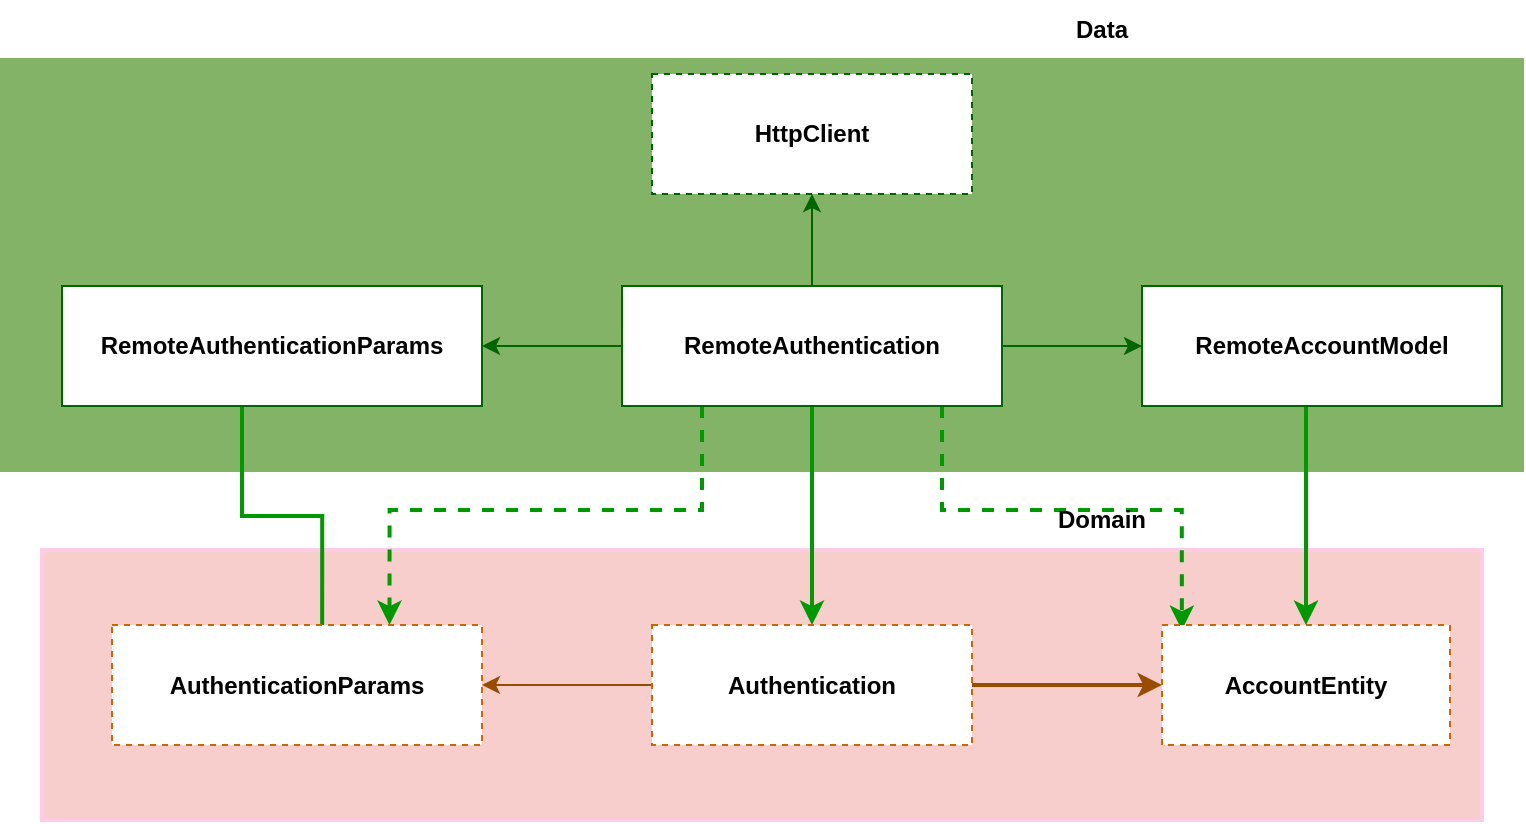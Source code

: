 <mxfile version="20.0.4" type="github">
  <diagram id="Co-2WPKWJgHfXNtiyIEY" name="Page-1">
    <mxGraphModel dx="782" dy="436" grid="1" gridSize="10" guides="1" tooltips="1" connect="1" arrows="1" fold="1" page="1" pageScale="1" pageWidth="827" pageHeight="1169" math="0" shadow="0">
      <root>
        <mxCell id="0" />
        <mxCell id="1" parent="0" />
        <mxCell id="ZYXcEdyXvduLh-ddOtvL-9" value="" style="rounded=0;whiteSpace=wrap;html=1;fillColor=#f8cecc;strokeColor=#FFCCE6;strokeWidth=2;" parent="1" vertex="1">
          <mxGeometry x="40" y="280" width="720" height="135" as="geometry" />
        </mxCell>
        <mxCell id="ZYXcEdyXvduLh-ddOtvL-1" value="" style="rounded=0;whiteSpace=wrap;html=1;fillColor=#82B366;strokeColor=#82b366;strokeWidth=2;" parent="1" vertex="1">
          <mxGeometry x="20" y="35" width="760" height="205" as="geometry" />
        </mxCell>
        <mxCell id="ZYXcEdyXvduLh-ddOtvL-2" value="&lt;b&gt;HttpClient&lt;/b&gt;" style="rounded=0;whiteSpace=wrap;html=1;strokeColor=#006600;strokeWidth=1;fillColor=default;dashed=1;" parent="1" vertex="1">
          <mxGeometry x="345" y="42" width="160" height="60" as="geometry" />
        </mxCell>
        <mxCell id="ZYXcEdyXvduLh-ddOtvL-7" style="edgeStyle=orthogonalEdgeStyle;rounded=0;orthogonalLoop=1;jettySize=auto;html=1;entryX=0.5;entryY=1;entryDx=0;entryDy=0;strokeColor=#006600;" parent="1" source="ZYXcEdyXvduLh-ddOtvL-3" target="ZYXcEdyXvduLh-ddOtvL-2" edge="1">
          <mxGeometry relative="1" as="geometry" />
        </mxCell>
        <mxCell id="c-qb5MRxGbRXbWk4wa2o-3" value="" style="edgeStyle=orthogonalEdgeStyle;rounded=0;orthogonalLoop=1;jettySize=auto;html=1;strokeColor=#006600;" edge="1" parent="1" source="ZYXcEdyXvduLh-ddOtvL-3" target="c-qb5MRxGbRXbWk4wa2o-1">
          <mxGeometry relative="1" as="geometry" />
        </mxCell>
        <mxCell id="c-qb5MRxGbRXbWk4wa2o-4" value="" style="edgeStyle=orthogonalEdgeStyle;rounded=0;orthogonalLoop=1;jettySize=auto;html=1;strokeColor=#006600;" edge="1" parent="1" source="ZYXcEdyXvduLh-ddOtvL-3" target="c-qb5MRxGbRXbWk4wa2o-2">
          <mxGeometry relative="1" as="geometry" />
        </mxCell>
        <mxCell id="c-qb5MRxGbRXbWk4wa2o-7" value="" style="edgeStyle=orthogonalEdgeStyle;rounded=0;orthogonalLoop=1;jettySize=auto;html=1;strokeColor=#009900;strokeWidth=2;" edge="1" parent="1" source="ZYXcEdyXvduLh-ddOtvL-3" target="ZYXcEdyXvduLh-ddOtvL-10">
          <mxGeometry relative="1" as="geometry" />
        </mxCell>
        <mxCell id="c-qb5MRxGbRXbWk4wa2o-8" style="edgeStyle=orthogonalEdgeStyle;rounded=0;orthogonalLoop=1;jettySize=auto;html=1;entryX=0.75;entryY=0;entryDx=0;entryDy=0;strokeColor=#009900;strokeWidth=2;dashed=1;" edge="1" parent="1" source="ZYXcEdyXvduLh-ddOtvL-3" target="c-qb5MRxGbRXbWk4wa2o-5">
          <mxGeometry relative="1" as="geometry">
            <Array as="points">
              <mxPoint x="370" y="260" />
              <mxPoint x="214" y="260" />
            </Array>
          </mxGeometry>
        </mxCell>
        <mxCell id="c-qb5MRxGbRXbWk4wa2o-10" style="edgeStyle=orthogonalEdgeStyle;rounded=0;orthogonalLoop=1;jettySize=auto;html=1;entryX=0.069;entryY=0.042;entryDx=0;entryDy=0;entryPerimeter=0;strokeColor=#009900;strokeWidth=2;dashed=1;" edge="1" parent="1" source="ZYXcEdyXvduLh-ddOtvL-3" target="ZYXcEdyXvduLh-ddOtvL-11">
          <mxGeometry relative="1" as="geometry">
            <Array as="points">
              <mxPoint x="490" y="260" />
              <mxPoint x="610" y="260" />
            </Array>
          </mxGeometry>
        </mxCell>
        <mxCell id="ZYXcEdyXvduLh-ddOtvL-3" value="&lt;b&gt;RemoteAuthentication&lt;/b&gt;" style="rounded=0;whiteSpace=wrap;html=1;strokeColor=#006600;strokeWidth=1;fillColor=default;" parent="1" vertex="1">
          <mxGeometry x="330" y="148" width="190" height="60" as="geometry" />
        </mxCell>
        <mxCell id="ZYXcEdyXvduLh-ddOtvL-8" value="&lt;b&gt;Data&lt;/b&gt;" style="text;html=1;strokeColor=none;fillColor=none;align=center;verticalAlign=middle;whiteSpace=wrap;rounded=0;dashed=1;" parent="1" vertex="1">
          <mxGeometry x="540" y="5" width="60" height="30" as="geometry" />
        </mxCell>
        <mxCell id="ZYXcEdyXvduLh-ddOtvL-13" value="" style="edgeStyle=orthogonalEdgeStyle;rounded=0;orthogonalLoop=1;jettySize=auto;html=1;strokeColor=#994C00;strokeWidth=2;" parent="1" source="ZYXcEdyXvduLh-ddOtvL-10" target="ZYXcEdyXvduLh-ddOtvL-11" edge="1">
          <mxGeometry relative="1" as="geometry">
            <Array as="points">
              <mxPoint x="410" y="350" />
              <mxPoint x="410" y="350" />
            </Array>
          </mxGeometry>
        </mxCell>
        <mxCell id="c-qb5MRxGbRXbWk4wa2o-6" value="" style="edgeStyle=orthogonalEdgeStyle;rounded=0;orthogonalLoop=1;jettySize=auto;html=1;strokeColor=#994C00;" edge="1" parent="1" source="ZYXcEdyXvduLh-ddOtvL-10" target="c-qb5MRxGbRXbWk4wa2o-5">
          <mxGeometry relative="1" as="geometry" />
        </mxCell>
        <mxCell id="ZYXcEdyXvduLh-ddOtvL-10" value="&lt;b&gt;Authentication&lt;/b&gt;" style="rounded=0;whiteSpace=wrap;html=1;strokeColor=#CC6600;strokeWidth=1;fillColor=default;dashed=1;" parent="1" vertex="1">
          <mxGeometry x="345" y="317.5" width="160" height="60" as="geometry" />
        </mxCell>
        <mxCell id="ZYXcEdyXvduLh-ddOtvL-11" value="&lt;b&gt;AccountEntity&lt;/b&gt;" style="rounded=0;whiteSpace=wrap;html=1;strokeColor=#CC6600;strokeWidth=1;fillColor=default;dashed=1;" parent="1" vertex="1">
          <mxGeometry x="600" y="317.5" width="144" height="60" as="geometry" />
        </mxCell>
        <mxCell id="ZYXcEdyXvduLh-ddOtvL-16" value="&lt;b&gt;Domain&lt;/b&gt;" style="text;html=1;strokeColor=none;fillColor=none;align=center;verticalAlign=middle;whiteSpace=wrap;rounded=0;dashed=1;" parent="1" vertex="1">
          <mxGeometry x="540" y="250" width="60" height="30" as="geometry" />
        </mxCell>
        <mxCell id="c-qb5MRxGbRXbWk4wa2o-11" style="edgeStyle=orthogonalEdgeStyle;rounded=0;orthogonalLoop=1;jettySize=auto;html=1;entryX=0.568;entryY=0.208;entryDx=0;entryDy=0;entryPerimeter=0;strokeColor=#009900;strokeWidth=2;" edge="1" parent="1" source="c-qb5MRxGbRXbWk4wa2o-1" target="c-qb5MRxGbRXbWk4wa2o-5">
          <mxGeometry relative="1" as="geometry">
            <Array as="points">
              <mxPoint x="140" y="263" />
              <mxPoint x="180" y="263" />
            </Array>
          </mxGeometry>
        </mxCell>
        <mxCell id="c-qb5MRxGbRXbWk4wa2o-1" value="&lt;b&gt;RemoteAuthenticationParams&lt;/b&gt;" style="rounded=0;whiteSpace=wrap;html=1;strokeColor=#006600;strokeWidth=1;fillColor=default;" vertex="1" parent="1">
          <mxGeometry x="50" y="148" width="210" height="60" as="geometry" />
        </mxCell>
        <mxCell id="c-qb5MRxGbRXbWk4wa2o-9" value="" style="edgeStyle=orthogonalEdgeStyle;rounded=0;orthogonalLoop=1;jettySize=auto;html=1;strokeColor=#009900;strokeWidth=2;" edge="1" parent="1" source="c-qb5MRxGbRXbWk4wa2o-2" target="ZYXcEdyXvduLh-ddOtvL-11">
          <mxGeometry relative="1" as="geometry">
            <Array as="points">
              <mxPoint x="672" y="230" />
              <mxPoint x="672" y="230" />
            </Array>
          </mxGeometry>
        </mxCell>
        <mxCell id="c-qb5MRxGbRXbWk4wa2o-2" value="&lt;b&gt;RemoteAccountModel&lt;/b&gt;" style="rounded=0;whiteSpace=wrap;html=1;strokeColor=#006600;strokeWidth=1;fillColor=default;" vertex="1" parent="1">
          <mxGeometry x="590" y="148" width="180" height="60" as="geometry" />
        </mxCell>
        <mxCell id="c-qb5MRxGbRXbWk4wa2o-5" value="&lt;b&gt;AuthenticationParams&lt;/b&gt;" style="rounded=0;whiteSpace=wrap;html=1;strokeColor=#CC6600;strokeWidth=1;fillColor=default;dashed=1;" vertex="1" parent="1">
          <mxGeometry x="75" y="317.5" width="185" height="60" as="geometry" />
        </mxCell>
      </root>
    </mxGraphModel>
  </diagram>
</mxfile>
